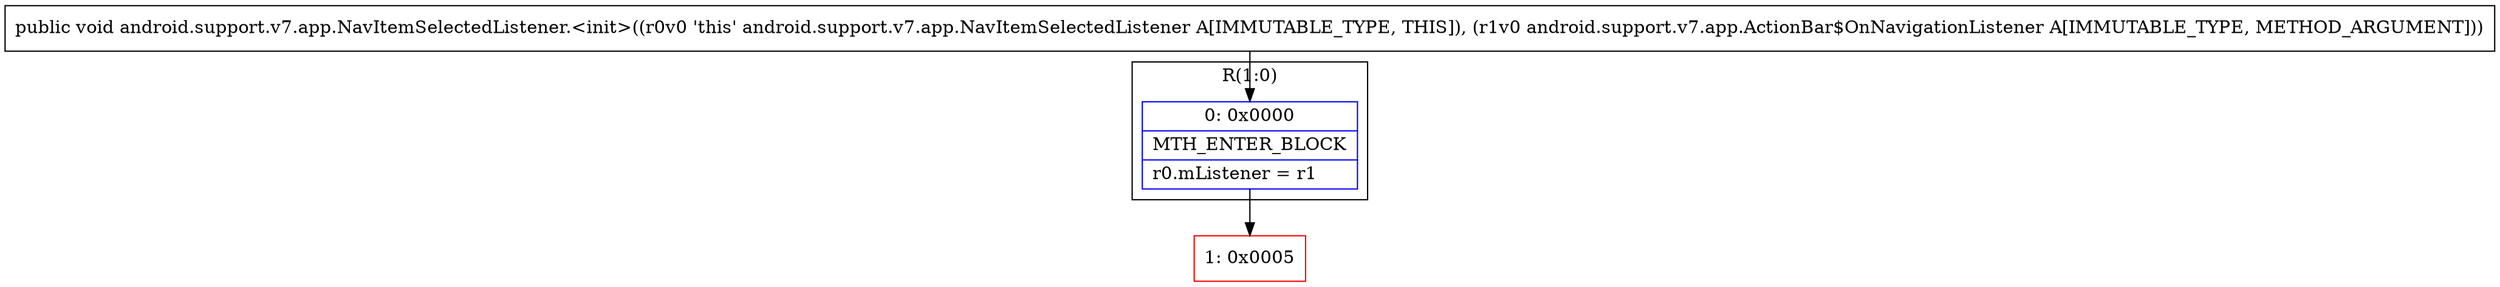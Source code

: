digraph "CFG forandroid.support.v7.app.NavItemSelectedListener.\<init\>(Landroid\/support\/v7\/app\/ActionBar$OnNavigationListener;)V" {
subgraph cluster_Region_1255982947 {
label = "R(1:0)";
node [shape=record,color=blue];
Node_0 [shape=record,label="{0\:\ 0x0000|MTH_ENTER_BLOCK\l|r0.mListener = r1\l}"];
}
Node_1 [shape=record,color=red,label="{1\:\ 0x0005}"];
MethodNode[shape=record,label="{public void android.support.v7.app.NavItemSelectedListener.\<init\>((r0v0 'this' android.support.v7.app.NavItemSelectedListener A[IMMUTABLE_TYPE, THIS]), (r1v0 android.support.v7.app.ActionBar$OnNavigationListener A[IMMUTABLE_TYPE, METHOD_ARGUMENT])) }"];
MethodNode -> Node_0;
Node_0 -> Node_1;
}

